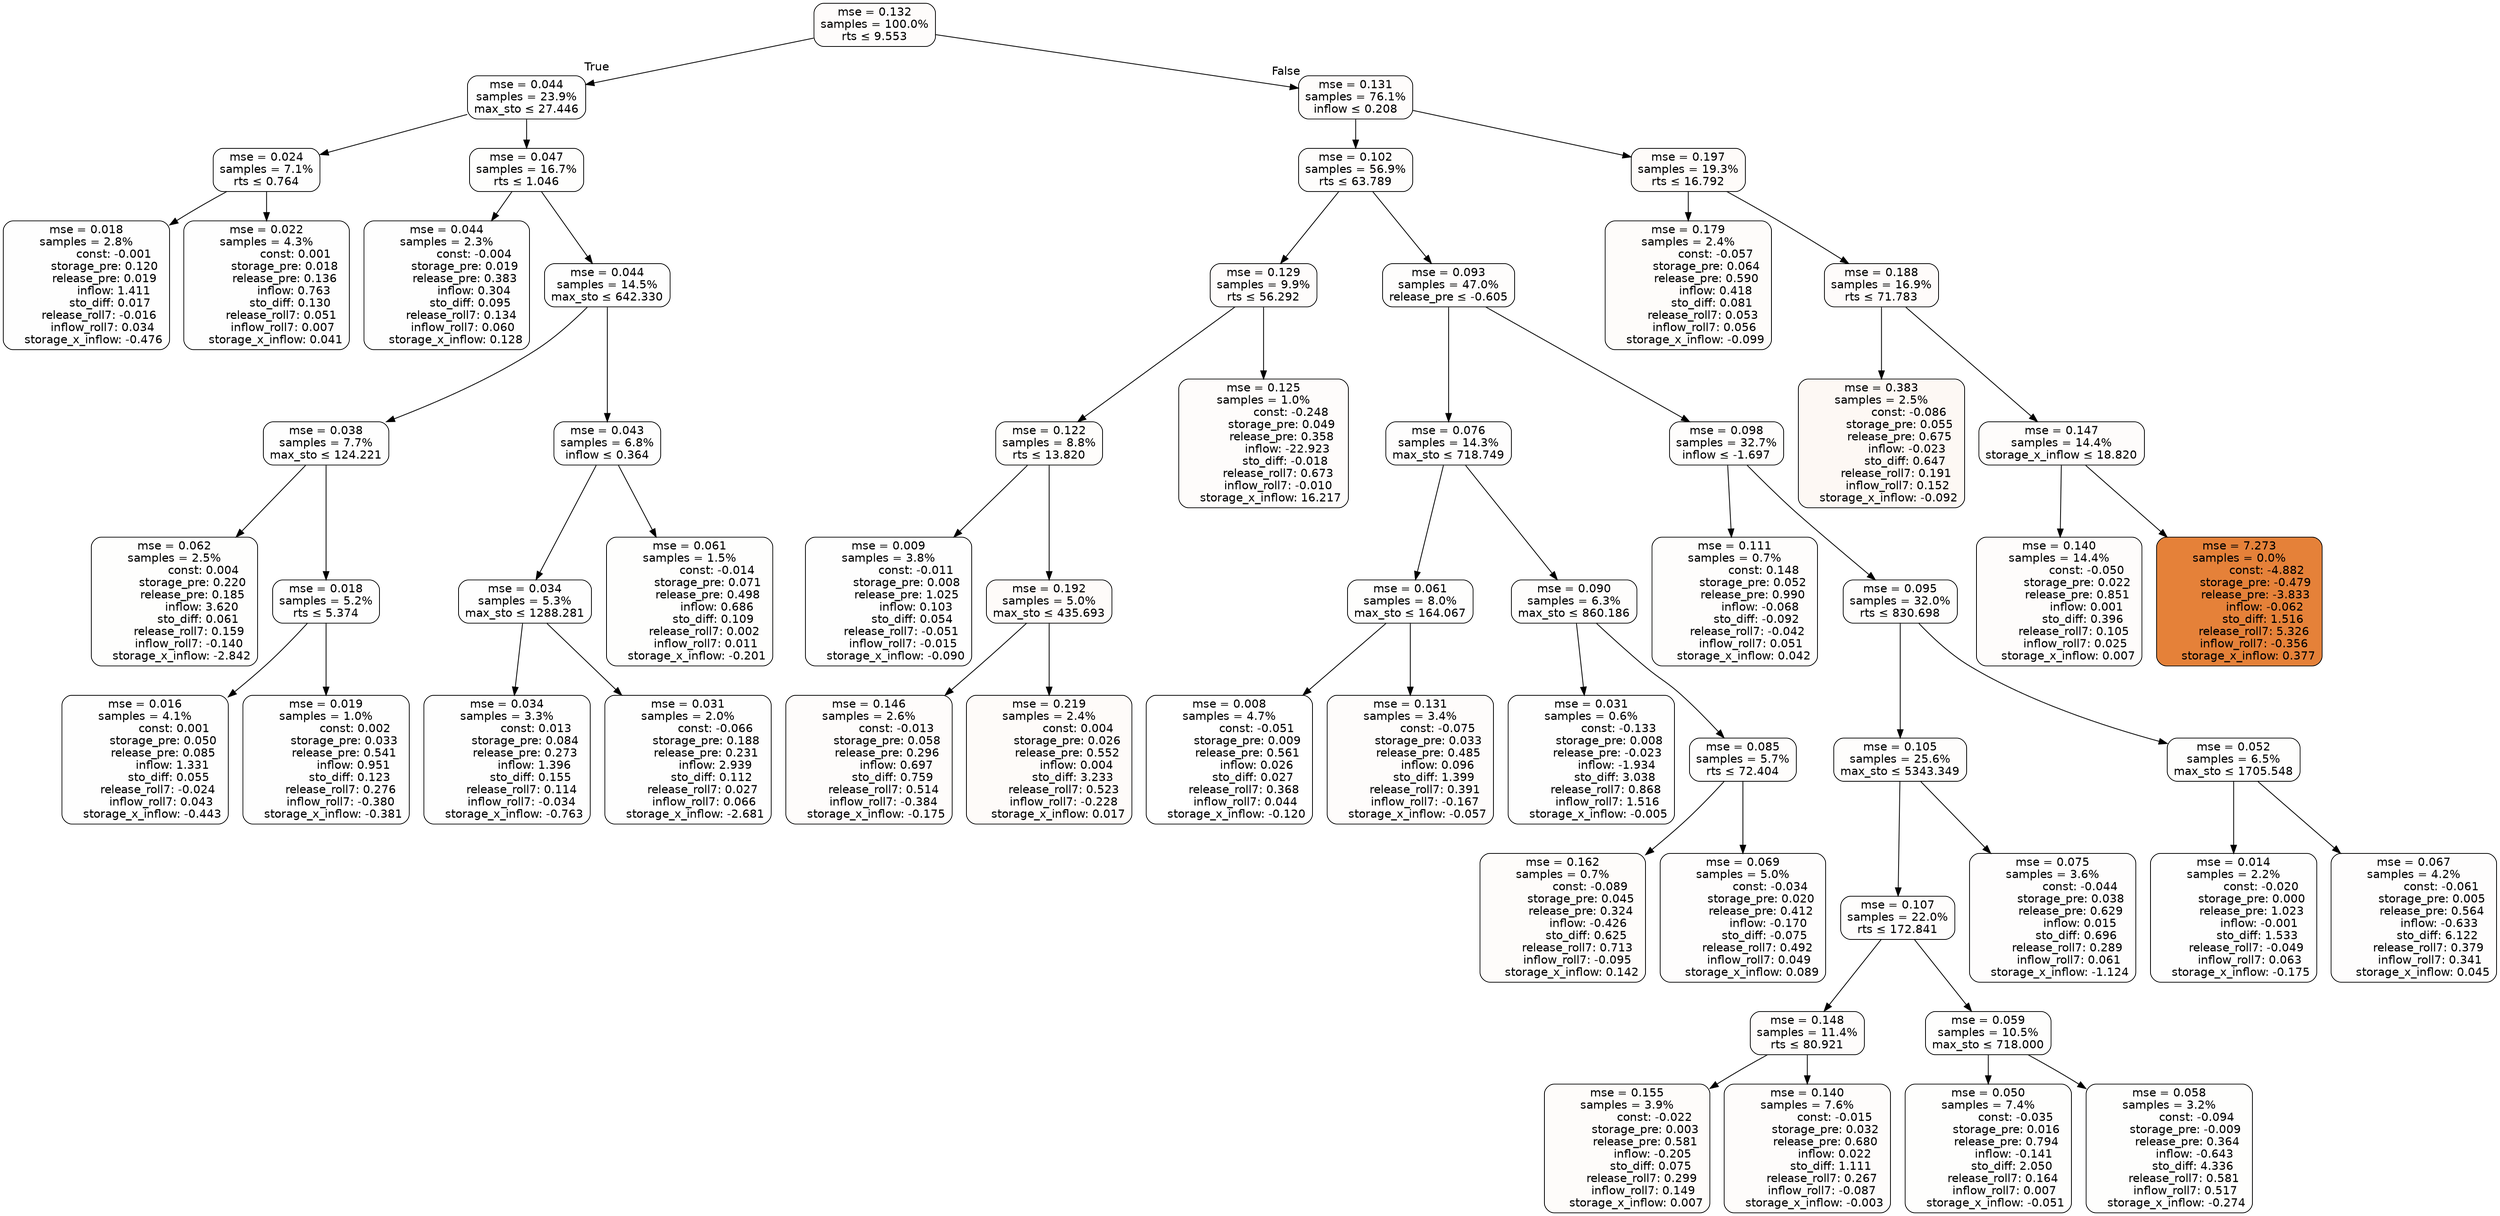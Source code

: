 digraph tree {
bgcolor="transparent"
node [shape=rectangle, style="filled, rounded", color="black", fontname=helvetica] ;
edge [fontname=helvetica] ;
	"0" [label="mse = 0.132
samples = 100.0%
rts &le; 9.553", fillcolor="#fefcfb"]
	"1" [label="mse = 0.044
samples = 23.9%
max_sto &le; 27.446", fillcolor="#fefefe"]
	"2" [label="mse = 0.024
samples = 7.1%
rts &le; 0.764", fillcolor="#fefefe"]
	"3" [label="mse = 0.018
samples = 2.8%
               const: -0.001
          storage_pre: 0.120
          release_pre: 0.019
               inflow: 1.411
             sto_diff: 0.017
       release_roll7: -0.016
         inflow_roll7: 0.034
    storage_x_inflow: -0.476", fillcolor="#fefefe"]
	"4" [label="mse = 0.022
samples = 4.3%
                const: 0.001
          storage_pre: 0.018
          release_pre: 0.136
               inflow: 0.763
             sto_diff: 0.130
        release_roll7: 0.051
         inflow_roll7: 0.007
     storage_x_inflow: 0.041", fillcolor="#fefefe"]
	"5" [label="mse = 0.047
samples = 16.7%
rts &le; 1.046", fillcolor="#fefefd"]
	"6" [label="mse = 0.044
samples = 2.3%
               const: -0.004
          storage_pre: 0.019
          release_pre: 0.383
               inflow: 0.304
             sto_diff: 0.095
        release_roll7: 0.134
         inflow_roll7: 0.060
     storage_x_inflow: 0.128", fillcolor="#fefefe"]
	"7" [label="mse = 0.044
samples = 14.5%
max_sto &le; 642.330", fillcolor="#fefefe"]
	"8" [label="mse = 0.038
samples = 7.7%
max_sto &le; 124.221", fillcolor="#fefefe"]
	"9" [label="mse = 0.062
samples = 2.5%
                const: 0.004
          storage_pre: 0.220
          release_pre: 0.185
               inflow: 3.620
             sto_diff: 0.061
        release_roll7: 0.159
        inflow_roll7: -0.140
    storage_x_inflow: -2.842", fillcolor="#fefefd"]
	"10" [label="mse = 0.018
samples = 5.2%
rts &le; 5.374", fillcolor="#fefefe"]
	"11" [label="mse = 0.016
samples = 4.1%
                const: 0.001
          storage_pre: 0.050
          release_pre: 0.085
               inflow: 1.331
             sto_diff: 0.055
       release_roll7: -0.024
         inflow_roll7: 0.043
    storage_x_inflow: -0.443", fillcolor="#fefefe"]
	"12" [label="mse = 0.019
samples = 1.0%
                const: 0.002
          storage_pre: 0.033
          release_pre: 0.541
               inflow: 0.951
             sto_diff: 0.123
        release_roll7: 0.276
        inflow_roll7: -0.380
    storage_x_inflow: -0.381", fillcolor="#fefefe"]
	"13" [label="mse = 0.043
samples = 6.8%
inflow &le; 0.364", fillcolor="#fefefe"]
	"14" [label="mse = 0.034
samples = 5.3%
max_sto &le; 1288.281", fillcolor="#fefefe"]
	"15" [label="mse = 0.034
samples = 3.3%
                const: 0.013
          storage_pre: 0.084
          release_pre: 0.273
               inflow: 1.396
             sto_diff: 0.155
        release_roll7: 0.114
        inflow_roll7: -0.034
    storage_x_inflow: -0.763", fillcolor="#fefefe"]
	"16" [label="mse = 0.031
samples = 2.0%
               const: -0.066
          storage_pre: 0.188
          release_pre: 0.231
               inflow: 2.939
             sto_diff: 0.112
        release_roll7: 0.027
         inflow_roll7: 0.066
    storage_x_inflow: -2.681", fillcolor="#fefefe"]
	"17" [label="mse = 0.061
samples = 1.5%
               const: -0.014
          storage_pre: 0.071
          release_pre: 0.498
               inflow: 0.686
             sto_diff: 0.109
        release_roll7: 0.002
         inflow_roll7: 0.011
    storage_x_inflow: -0.201", fillcolor="#fefefd"]
	"18" [label="mse = 0.131
samples = 76.1%
inflow &le; 0.208", fillcolor="#fefcfb"]
	"19" [label="mse = 0.102
samples = 56.9%
rts &le; 63.789", fillcolor="#fefdfc"]
	"20" [label="mse = 0.129
samples = 9.9%
rts &le; 56.292", fillcolor="#fefcfb"]
	"21" [label="mse = 0.122
samples = 8.8%
rts &le; 13.820", fillcolor="#fefdfb"]
	"22" [label="mse = 0.009
samples = 3.8%
               const: -0.011
          storage_pre: 0.008
          release_pre: 1.025
               inflow: 0.103
             sto_diff: 0.054
       release_roll7: -0.051
        inflow_roll7: -0.015
    storage_x_inflow: -0.090", fillcolor="#fefefe"]
	"23" [label="mse = 0.192
samples = 5.0%
max_sto &le; 435.693", fillcolor="#fefbf9"]
	"24" [label="mse = 0.146
samples = 2.6%
               const: -0.013
          storage_pre: 0.058
          release_pre: 0.296
               inflow: 0.697
             sto_diff: 0.759
        release_roll7: 0.514
        inflow_roll7: -0.384
    storage_x_inflow: -0.175", fillcolor="#fefcfb"]
	"25" [label="mse = 0.219
samples = 2.4%
                const: 0.004
          storage_pre: 0.026
          release_pre: 0.552
               inflow: 0.004
             sto_diff: 3.233
        release_roll7: 0.523
        inflow_roll7: -0.228
     storage_x_inflow: 0.017", fillcolor="#fefbf9"]
	"26" [label="mse = 0.125
samples = 1.0%
               const: -0.248
          storage_pre: 0.049
          release_pre: 0.358
             inflow: -22.923
            sto_diff: -0.018
        release_roll7: 0.673
        inflow_roll7: -0.010
    storage_x_inflow: 16.217", fillcolor="#fefcfb"]
	"27" [label="mse = 0.093
samples = 47.0%
release_pre &le; -0.605", fillcolor="#fefdfc"]
	"28" [label="mse = 0.076
samples = 14.3%
max_sto &le; 718.749", fillcolor="#fefdfd"]
	"29" [label="mse = 0.061
samples = 8.0%
max_sto &le; 164.067", fillcolor="#fefefd"]
	"30" [label="mse = 0.008
samples = 4.7%
               const: -0.051
          storage_pre: 0.009
          release_pre: 0.561
               inflow: 0.026
             sto_diff: 0.027
        release_roll7: 0.368
         inflow_roll7: 0.044
    storage_x_inflow: -0.120", fillcolor="#ffffff"]
	"31" [label="mse = 0.131
samples = 3.4%
               const: -0.075
          storage_pre: 0.033
          release_pre: 0.485
               inflow: 0.096
             sto_diff: 1.399
        release_roll7: 0.391
        inflow_roll7: -0.167
    storage_x_inflow: -0.057", fillcolor="#fefcfb"]
	"32" [label="mse = 0.090
samples = 6.3%
max_sto &le; 860.186", fillcolor="#fefdfc"]
	"33" [label="mse = 0.031
samples = 0.6%
               const: -0.133
          storage_pre: 0.008
         release_pre: -0.023
              inflow: -1.934
             sto_diff: 3.038
        release_roll7: 0.868
         inflow_roll7: 1.516
    storage_x_inflow: -0.005", fillcolor="#fefefe"]
	"34" [label="mse = 0.085
samples = 5.7%
rts &le; 72.404", fillcolor="#fefdfc"]
	"35" [label="mse = 0.162
samples = 0.7%
               const: -0.089
          storage_pre: 0.045
          release_pre: 0.324
              inflow: -0.426
             sto_diff: 0.625
        release_roll7: 0.713
        inflow_roll7: -0.095
     storage_x_inflow: 0.142", fillcolor="#fefcfa"]
	"36" [label="mse = 0.069
samples = 5.0%
               const: -0.034
          storage_pre: 0.020
          release_pre: 0.412
              inflow: -0.170
            sto_diff: -0.075
        release_roll7: 0.492
         inflow_roll7: 0.049
     storage_x_inflow: 0.089", fillcolor="#fefdfd"]
	"37" [label="mse = 0.098
samples = 32.7%
inflow &le; -1.697", fillcolor="#fefdfc"]
	"38" [label="mse = 0.111
samples = 0.7%
                const: 0.148
          storage_pre: 0.052
          release_pre: 0.990
              inflow: -0.068
            sto_diff: -0.092
       release_roll7: -0.042
         inflow_roll7: 0.051
     storage_x_inflow: 0.042", fillcolor="#fefdfc"]
	"39" [label="mse = 0.095
samples = 32.0%
rts &le; 830.698", fillcolor="#fefdfc"]
	"40" [label="mse = 0.105
samples = 25.6%
max_sto &le; 5343.349", fillcolor="#fefdfc"]
	"41" [label="mse = 0.107
samples = 22.0%
rts &le; 172.841", fillcolor="#fefdfc"]
	"42" [label="mse = 0.148
samples = 11.4%
rts &le; 80.921", fillcolor="#fefcfb"]
	"43" [label="mse = 0.155
samples = 3.9%
               const: -0.022
          storage_pre: 0.003
          release_pre: 0.581
              inflow: -0.205
             sto_diff: 0.075
        release_roll7: 0.299
         inflow_roll7: 0.149
     storage_x_inflow: 0.007", fillcolor="#fefcfa"]
	"44" [label="mse = 0.140
samples = 7.6%
               const: -0.015
          storage_pre: 0.032
          release_pre: 0.680
               inflow: 0.022
             sto_diff: 1.111
        release_roll7: 0.267
        inflow_roll7: -0.087
    storage_x_inflow: -0.003", fillcolor="#fefcfb"]
	"45" [label="mse = 0.059
samples = 10.5%
max_sto &le; 718.000", fillcolor="#fefefd"]
	"46" [label="mse = 0.050
samples = 7.4%
               const: -0.035
          storage_pre: 0.016
          release_pre: 0.794
              inflow: -0.141
             sto_diff: 2.050
        release_roll7: 0.164
         inflow_roll7: 0.007
    storage_x_inflow: -0.051", fillcolor="#fefefd"]
	"47" [label="mse = 0.058
samples = 3.2%
               const: -0.094
         storage_pre: -0.009
          release_pre: 0.364
              inflow: -0.643
             sto_diff: 4.336
        release_roll7: 0.581
         inflow_roll7: 0.517
    storage_x_inflow: -0.274", fillcolor="#fefefd"]
	"48" [label="mse = 0.075
samples = 3.6%
               const: -0.044
          storage_pre: 0.038
          release_pre: 0.629
               inflow: 0.015
             sto_diff: 0.696
        release_roll7: 0.289
         inflow_roll7: 0.061
    storage_x_inflow: -1.124", fillcolor="#fefdfd"]
	"49" [label="mse = 0.052
samples = 6.5%
max_sto &le; 1705.548", fillcolor="#fefefd"]
	"50" [label="mse = 0.014
samples = 2.2%
               const: -0.020
          storage_pre: 0.000
          release_pre: 1.023
              inflow: -0.001
             sto_diff: 1.533
       release_roll7: -0.049
         inflow_roll7: 0.063
    storage_x_inflow: -0.175", fillcolor="#fefefe"]
	"51" [label="mse = 0.067
samples = 4.2%
               const: -0.061
          storage_pre: 0.005
          release_pre: 0.564
              inflow: -0.633
             sto_diff: 6.122
        release_roll7: 0.379
         inflow_roll7: 0.341
     storage_x_inflow: 0.045", fillcolor="#fefdfd"]
	"52" [label="mse = 0.197
samples = 19.3%
rts &le; 16.792", fillcolor="#fefbf9"]
	"53" [label="mse = 0.179
samples = 2.4%
               const: -0.057
          storage_pre: 0.064
          release_pre: 0.590
               inflow: 0.418
             sto_diff: 0.081
        release_roll7: 0.053
         inflow_roll7: 0.056
    storage_x_inflow: -0.099", fillcolor="#fefcfa"]
	"54" [label="mse = 0.188
samples = 16.9%
rts &le; 71.783", fillcolor="#fefbfa"]
	"55" [label="mse = 0.383
samples = 2.5%
               const: -0.086
          storage_pre: 0.055
          release_pre: 0.675
              inflow: -0.023
             sto_diff: 0.647
        release_roll7: 0.191
         inflow_roll7: 0.152
    storage_x_inflow: -0.092", fillcolor="#fdf8f4"]
	"56" [label="mse = 0.147
samples = 14.4%
storage_x_inflow &le; 18.820", fillcolor="#fefcfb"]
	"57" [label="mse = 0.140
samples = 14.4%
               const: -0.050
          storage_pre: 0.022
          release_pre: 0.851
               inflow: 0.001
             sto_diff: 0.396
        release_roll7: 0.105
         inflow_roll7: 0.025
     storage_x_inflow: 0.007", fillcolor="#fefcfb"]
	"58" [label="mse = 7.273
samples = 0.0%
               const: -4.882
         storage_pre: -0.479
         release_pre: -3.833
              inflow: -0.062
             sto_diff: 1.516
        release_roll7: 5.326
        inflow_roll7: -0.356
     storage_x_inflow: 0.377", fillcolor="#e58139"]

	"0" -> "1" [labeldistance=2.5, labelangle=45, headlabel="True"]
	"1" -> "2"
	"2" -> "3"
	"2" -> "4"
	"1" -> "5"
	"5" -> "6"
	"5" -> "7"
	"7" -> "8"
	"8" -> "9"
	"8" -> "10"
	"10" -> "11"
	"10" -> "12"
	"7" -> "13"
	"13" -> "14"
	"14" -> "15"
	"14" -> "16"
	"13" -> "17"
	"0" -> "18" [labeldistance=2.5, labelangle=-45, headlabel="False"]
	"18" -> "19"
	"19" -> "20"
	"20" -> "21"
	"21" -> "22"
	"21" -> "23"
	"23" -> "24"
	"23" -> "25"
	"20" -> "26"
	"19" -> "27"
	"27" -> "28"
	"28" -> "29"
	"29" -> "30"
	"29" -> "31"
	"28" -> "32"
	"32" -> "33"
	"32" -> "34"
	"34" -> "35"
	"34" -> "36"
	"27" -> "37"
	"37" -> "38"
	"37" -> "39"
	"39" -> "40"
	"40" -> "41"
	"41" -> "42"
	"42" -> "43"
	"42" -> "44"
	"41" -> "45"
	"45" -> "46"
	"45" -> "47"
	"40" -> "48"
	"39" -> "49"
	"49" -> "50"
	"49" -> "51"
	"18" -> "52"
	"52" -> "53"
	"52" -> "54"
	"54" -> "55"
	"54" -> "56"
	"56" -> "57"
	"56" -> "58"
}